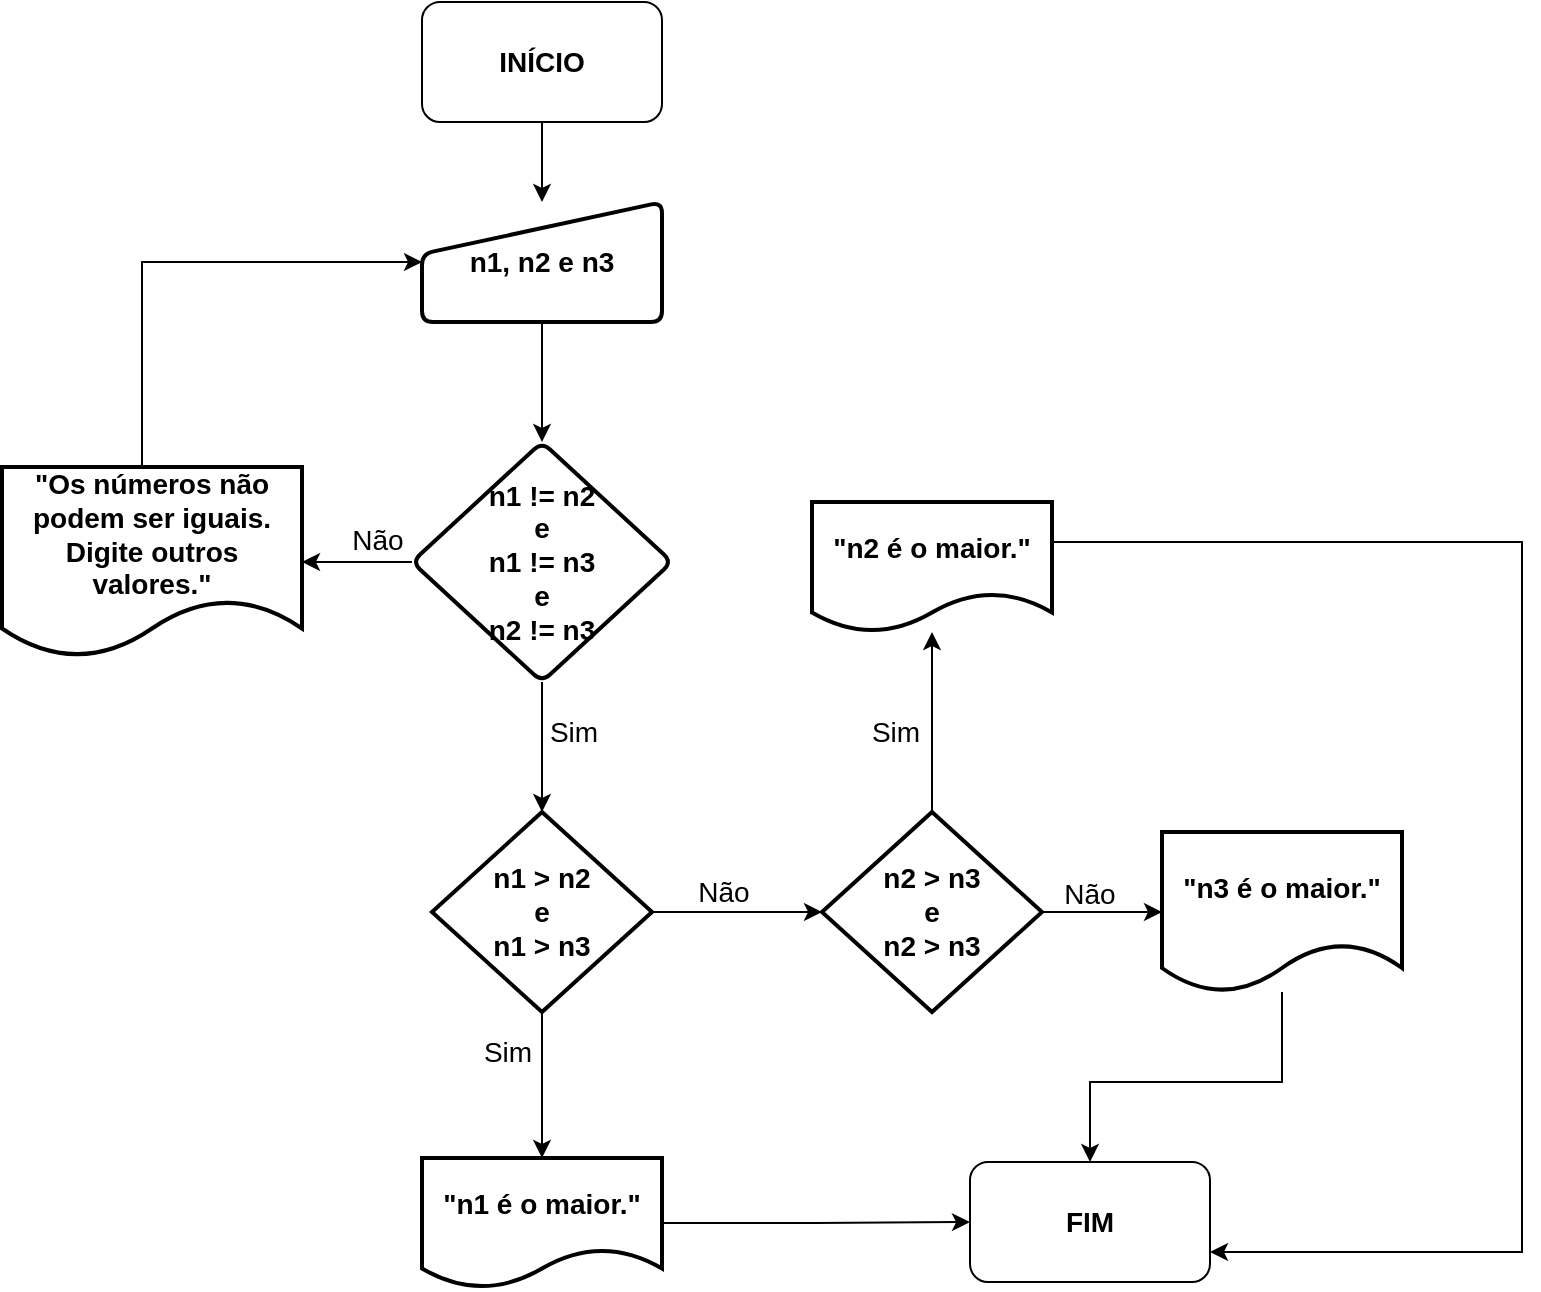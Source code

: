 <mxfile version="25.0.2">
  <diagram name="Página-1" id="zbs81yxFYpTdIu3m3LAT">
    <mxGraphModel dx="1295" dy="768" grid="1" gridSize="10" guides="1" tooltips="1" connect="1" arrows="1" fold="1" page="1" pageScale="1" pageWidth="827" pageHeight="1169" math="0" shadow="0">
      <root>
        <mxCell id="0" />
        <mxCell id="1" parent="0" />
        <mxCell id="oHPjvHMdIsayP3xPptFO-22" value="" style="edgeStyle=orthogonalEdgeStyle;rounded=0;orthogonalLoop=1;jettySize=auto;html=1;fontSize=14;fontStyle=1;" edge="1" parent="1" source="oHPjvHMdIsayP3xPptFO-1" target="oHPjvHMdIsayP3xPptFO-2">
          <mxGeometry relative="1" as="geometry" />
        </mxCell>
        <mxCell id="oHPjvHMdIsayP3xPptFO-1" value="INÍCIO" style="rounded=1;whiteSpace=wrap;html=1;fontSize=14;fontStyle=1;" vertex="1" parent="1">
          <mxGeometry x="220" y="50" width="120" height="60" as="geometry" />
        </mxCell>
        <mxCell id="oHPjvHMdIsayP3xPptFO-10" value="" style="edgeStyle=orthogonalEdgeStyle;rounded=0;orthogonalLoop=1;jettySize=auto;html=1;fontSize=14;fontStyle=1;" edge="1" parent="1" source="oHPjvHMdIsayP3xPptFO-2" target="oHPjvHMdIsayP3xPptFO-9">
          <mxGeometry relative="1" as="geometry" />
        </mxCell>
        <mxCell id="oHPjvHMdIsayP3xPptFO-2" value="n1, n2 e n3" style="html=1;strokeWidth=2;shape=manualInput;whiteSpace=wrap;rounded=1;size=26;arcSize=11;fontSize=14;fontStyle=1;" vertex="1" parent="1">
          <mxGeometry x="220" y="150" width="120" height="60" as="geometry" />
        </mxCell>
        <mxCell id="oHPjvHMdIsayP3xPptFO-5" value="" style="edgeStyle=orthogonalEdgeStyle;rounded=0;orthogonalLoop=1;jettySize=auto;html=1;fontSize=14;fontStyle=1;" edge="1" parent="1" source="oHPjvHMdIsayP3xPptFO-3" target="oHPjvHMdIsayP3xPptFO-4">
          <mxGeometry relative="1" as="geometry" />
        </mxCell>
        <mxCell id="oHPjvHMdIsayP3xPptFO-15" value="" style="edgeStyle=orthogonalEdgeStyle;rounded=0;orthogonalLoop=1;jettySize=auto;html=1;fontSize=14;fontStyle=1;" edge="1" parent="1" source="oHPjvHMdIsayP3xPptFO-3" target="oHPjvHMdIsayP3xPptFO-14">
          <mxGeometry relative="1" as="geometry" />
        </mxCell>
        <mxCell id="oHPjvHMdIsayP3xPptFO-3" value="n1 &amp;gt; n2&lt;div&gt;e&lt;/div&gt;&lt;div&gt;n1 &amp;gt; n3&lt;/div&gt;" style="strokeWidth=2;html=1;shape=mxgraph.flowchart.decision;whiteSpace=wrap;fontSize=14;fontStyle=1;" vertex="1" parent="1">
          <mxGeometry x="225" y="455" width="110" height="100" as="geometry" />
        </mxCell>
        <mxCell id="oHPjvHMdIsayP3xPptFO-17" value="" style="edgeStyle=orthogonalEdgeStyle;rounded=0;orthogonalLoop=1;jettySize=auto;html=1;fontSize=14;fontStyle=1;" edge="1" parent="1" source="oHPjvHMdIsayP3xPptFO-4" target="oHPjvHMdIsayP3xPptFO-16">
          <mxGeometry relative="1" as="geometry" />
        </mxCell>
        <mxCell id="oHPjvHMdIsayP3xPptFO-21" value="" style="edgeStyle=orthogonalEdgeStyle;rounded=0;orthogonalLoop=1;jettySize=auto;html=1;fontSize=14;fontStyle=1;" edge="1" parent="1" source="oHPjvHMdIsayP3xPptFO-4" target="oHPjvHMdIsayP3xPptFO-20">
          <mxGeometry relative="1" as="geometry" />
        </mxCell>
        <mxCell id="oHPjvHMdIsayP3xPptFO-4" value="n2 &amp;gt; n3&lt;div&gt;e&lt;/div&gt;&lt;div&gt;n2 &amp;gt; n3&lt;/div&gt;" style="rhombus;whiteSpace=wrap;html=1;strokeWidth=2;fontSize=14;fontStyle=1;" vertex="1" parent="1">
          <mxGeometry x="420" y="455" width="110" height="100" as="geometry" />
        </mxCell>
        <mxCell id="oHPjvHMdIsayP3xPptFO-11" value="" style="edgeStyle=orthogonalEdgeStyle;rounded=0;orthogonalLoop=1;jettySize=auto;html=1;fontSize=14;fontStyle=1;" edge="1" parent="1" source="oHPjvHMdIsayP3xPptFO-9" target="oHPjvHMdIsayP3xPptFO-3">
          <mxGeometry relative="1" as="geometry" />
        </mxCell>
        <mxCell id="oHPjvHMdIsayP3xPptFO-13" value="" style="edgeStyle=orthogonalEdgeStyle;rounded=0;orthogonalLoop=1;jettySize=auto;html=1;fontSize=14;fontStyle=1;" edge="1" parent="1" source="oHPjvHMdIsayP3xPptFO-9" target="oHPjvHMdIsayP3xPptFO-12">
          <mxGeometry relative="1" as="geometry" />
        </mxCell>
        <mxCell id="oHPjvHMdIsayP3xPptFO-9" value="n1 != n2&lt;div&gt;e&lt;/div&gt;&lt;div&gt;n1 != n3&lt;/div&gt;&lt;div&gt;e&lt;/div&gt;&lt;div&gt;n2 != n3&lt;/div&gt;" style="rhombus;whiteSpace=wrap;html=1;strokeWidth=2;rounded=1;arcSize=11;fontSize=14;fontStyle=1;" vertex="1" parent="1">
          <mxGeometry x="215" y="270" width="130" height="120" as="geometry" />
        </mxCell>
        <mxCell id="oHPjvHMdIsayP3xPptFO-23" style="edgeStyle=orthogonalEdgeStyle;rounded=0;orthogonalLoop=1;jettySize=auto;html=1;entryX=0;entryY=0.5;entryDx=0;entryDy=0;fontSize=14;fontStyle=1;" edge="1" parent="1" source="oHPjvHMdIsayP3xPptFO-12" target="oHPjvHMdIsayP3xPptFO-2">
          <mxGeometry relative="1" as="geometry">
            <Array as="points">
              <mxPoint x="80" y="180" />
            </Array>
          </mxGeometry>
        </mxCell>
        <mxCell id="oHPjvHMdIsayP3xPptFO-12" value="&quot;Os números não podem ser iguais. Digite outros valores.&quot;" style="shape=document;whiteSpace=wrap;html=1;boundedLbl=1;strokeWidth=2;rounded=1;arcSize=11;fontSize=14;fontStyle=1;" vertex="1" parent="1">
          <mxGeometry x="10" y="282.5" width="150" height="95" as="geometry" />
        </mxCell>
        <mxCell id="oHPjvHMdIsayP3xPptFO-34" style="edgeStyle=orthogonalEdgeStyle;rounded=0;orthogonalLoop=1;jettySize=auto;html=1;entryX=0;entryY=0.5;entryDx=0;entryDy=0;" edge="1" parent="1" source="oHPjvHMdIsayP3xPptFO-14" target="oHPjvHMdIsayP3xPptFO-32">
          <mxGeometry relative="1" as="geometry" />
        </mxCell>
        <mxCell id="oHPjvHMdIsayP3xPptFO-14" value="&quot;n1 é o maior.&quot;" style="shape=document;whiteSpace=wrap;html=1;boundedLbl=1;strokeWidth=2;fontSize=14;fontStyle=1;" vertex="1" parent="1">
          <mxGeometry x="220" y="628" width="120" height="65" as="geometry" />
        </mxCell>
        <mxCell id="oHPjvHMdIsayP3xPptFO-35" style="edgeStyle=orthogonalEdgeStyle;rounded=0;orthogonalLoop=1;jettySize=auto;html=1;entryX=1;entryY=0.75;entryDx=0;entryDy=0;" edge="1" parent="1" source="oHPjvHMdIsayP3xPptFO-16" target="oHPjvHMdIsayP3xPptFO-32">
          <mxGeometry relative="1" as="geometry">
            <Array as="points">
              <mxPoint x="770" y="320" />
              <mxPoint x="770" y="675" />
            </Array>
          </mxGeometry>
        </mxCell>
        <mxCell id="oHPjvHMdIsayP3xPptFO-16" value="&quot;n2 é o maior.&quot;" style="shape=document;whiteSpace=wrap;html=1;boundedLbl=1;strokeWidth=2;fontSize=14;fontStyle=1;" vertex="1" parent="1">
          <mxGeometry x="415" y="300" width="120" height="65" as="geometry" />
        </mxCell>
        <mxCell id="oHPjvHMdIsayP3xPptFO-33" style="edgeStyle=orthogonalEdgeStyle;rounded=0;orthogonalLoop=1;jettySize=auto;html=1;entryX=0.5;entryY=0;entryDx=0;entryDy=0;" edge="1" parent="1" source="oHPjvHMdIsayP3xPptFO-20" target="oHPjvHMdIsayP3xPptFO-32">
          <mxGeometry relative="1" as="geometry">
            <Array as="points">
              <mxPoint x="650" y="590" />
              <mxPoint x="554" y="590" />
            </Array>
          </mxGeometry>
        </mxCell>
        <mxCell id="oHPjvHMdIsayP3xPptFO-20" value="&quot;n3 é o maior.&quot;" style="shape=document;whiteSpace=wrap;html=1;boundedLbl=1;strokeWidth=2;fontSize=14;fontStyle=1;" vertex="1" parent="1">
          <mxGeometry x="590" y="465" width="120" height="80" as="geometry" />
        </mxCell>
        <mxCell id="oHPjvHMdIsayP3xPptFO-24" value="Sim" style="text;html=1;align=center;verticalAlign=middle;whiteSpace=wrap;rounded=0;fontSize=14;" vertex="1" parent="1">
          <mxGeometry x="266" y="400" width="60" height="30" as="geometry" />
        </mxCell>
        <mxCell id="oHPjvHMdIsayP3xPptFO-26" value="Sim" style="text;html=1;align=center;verticalAlign=middle;whiteSpace=wrap;rounded=0;fontSize=14;" vertex="1" parent="1">
          <mxGeometry x="233" y="560" width="60" height="30" as="geometry" />
        </mxCell>
        <mxCell id="oHPjvHMdIsayP3xPptFO-27" value="Sim" style="text;html=1;align=center;verticalAlign=middle;whiteSpace=wrap;rounded=0;fontSize=14;" vertex="1" parent="1">
          <mxGeometry x="427" y="400" width="60" height="30" as="geometry" />
        </mxCell>
        <mxCell id="oHPjvHMdIsayP3xPptFO-28" value="Não" style="text;html=1;align=center;verticalAlign=middle;whiteSpace=wrap;rounded=0;fontSize=14;" vertex="1" parent="1">
          <mxGeometry x="341" y="480" width="60" height="30" as="geometry" />
        </mxCell>
        <mxCell id="oHPjvHMdIsayP3xPptFO-30" value="Não" style="text;html=1;align=center;verticalAlign=middle;whiteSpace=wrap;rounded=0;fontSize=14;" vertex="1" parent="1">
          <mxGeometry x="524" y="481" width="60" height="30" as="geometry" />
        </mxCell>
        <mxCell id="oHPjvHMdIsayP3xPptFO-31" value="Não" style="text;html=1;align=center;verticalAlign=middle;whiteSpace=wrap;rounded=0;fontSize=14;" vertex="1" parent="1">
          <mxGeometry x="168" y="304" width="60" height="30" as="geometry" />
        </mxCell>
        <mxCell id="oHPjvHMdIsayP3xPptFO-32" value="FIM" style="rounded=1;whiteSpace=wrap;html=1;fontStyle=1;fontSize=14;" vertex="1" parent="1">
          <mxGeometry x="494" y="630" width="120" height="60" as="geometry" />
        </mxCell>
      </root>
    </mxGraphModel>
  </diagram>
</mxfile>
